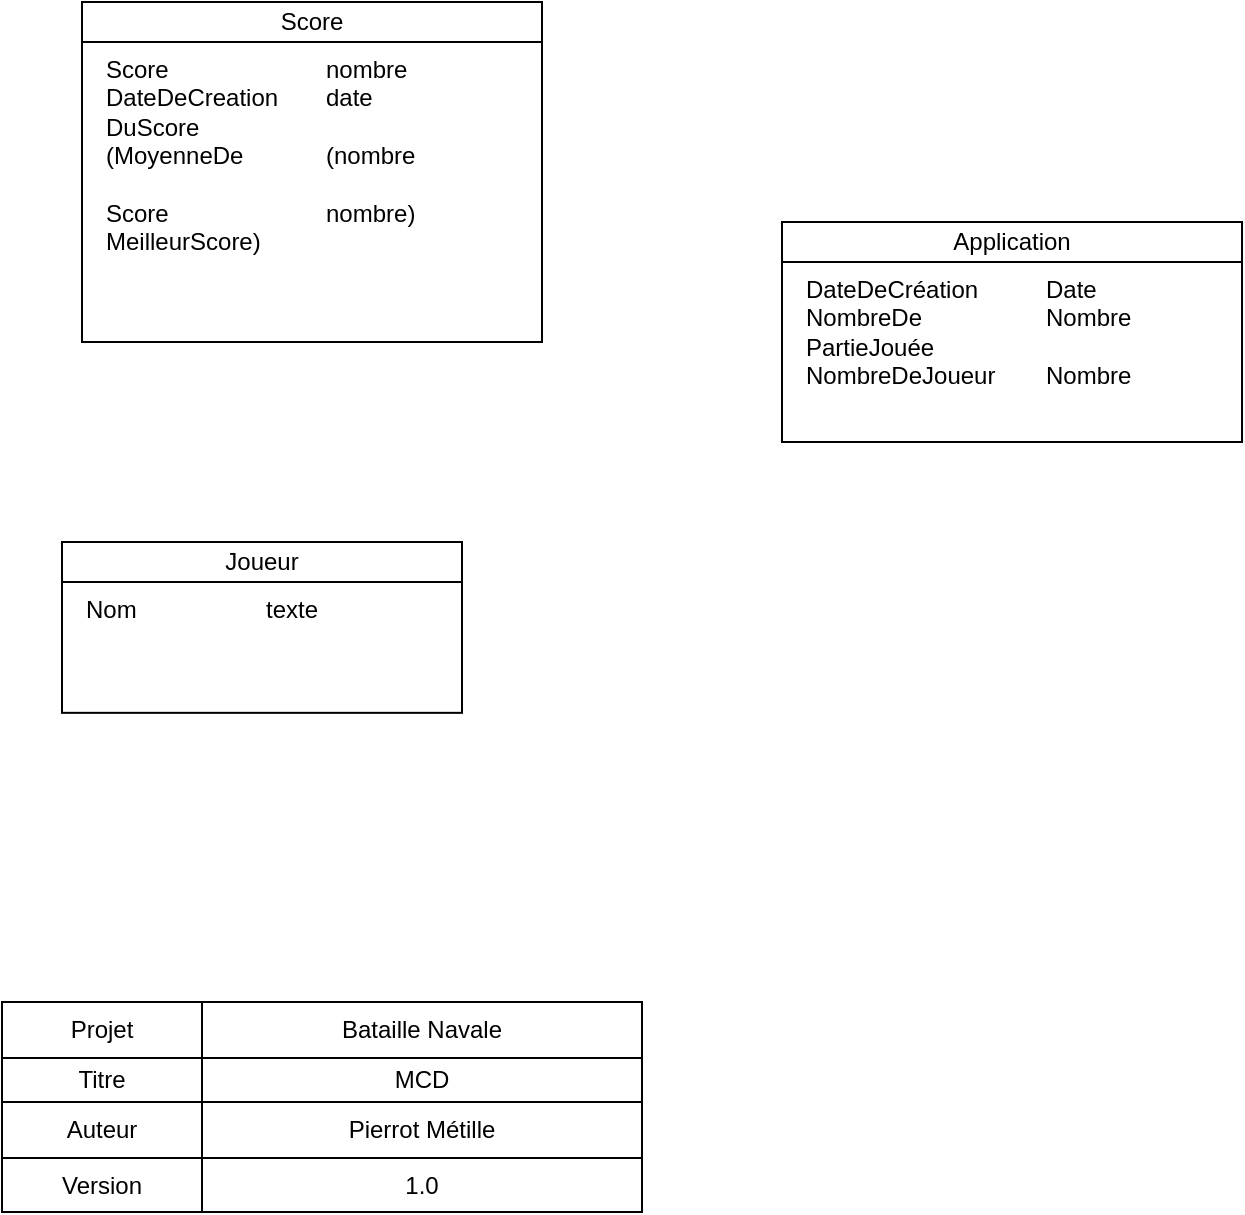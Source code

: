 <mxfile version="13.9.9" type="device"><diagram name="Page-1" id="2ca16b54-16f6-2749-3443-fa8db7711227"><mxGraphModel dx="1326" dy="806" grid="1" gridSize="10" guides="1" tooltips="1" connect="1" arrows="1" fold="1" page="1" pageScale="1" pageWidth="1100" pageHeight="850" background="#ffffff" math="0" shadow="0"><root><mxCell id="0"/><mxCell id="1" parent="0"/><mxCell id="2ed32ef02a7f4228-1" value="&lt;div style=&quot;box-sizing: border-box ; width: 100% ; padding: 2px&quot;&gt;&lt;br&gt;&lt;/div&gt;" style="verticalAlign=top;align=center;overflow=fill;html=1;shadow=0;comic=0;labelBackgroundColor=none;strokeColor=#000000;strokeWidth=1;fillColor=#ffffff;fontFamily=Verdana;fontSize=12;fontColor=#000000;" parent="1" vertex="1"><mxGeometry x="100" y="390" width="200" height="85.42" as="geometry"/></mxCell><mxCell id="SjU_2BTI9DgWFUzOwO9X-2" value="Joueur" style="whiteSpace=wrap;html=1;" parent="1" vertex="1"><mxGeometry x="100" y="390" width="200" height="20" as="geometry"/></mxCell><mxCell id="SjU_2BTI9DgWFUzOwO9X-4" value="Nom" style="text;html=1;strokeColor=none;fillColor=none;align=left;verticalAlign=top;whiteSpace=wrap;" parent="1" vertex="1"><mxGeometry x="110" y="410" width="90" height="70" as="geometry"/></mxCell><mxCell id="SjU_2BTI9DgWFUzOwO9X-6" value="texte" style="text;html=1;strokeColor=none;fillColor=none;align=left;verticalAlign=top;whiteSpace=wrap;" parent="1" vertex="1"><mxGeometry x="200" y="410" width="99" height="65.42" as="geometry"/></mxCell><mxCell id="T0Hc3pSAEqjk6suuljC6-1" value="" style="shape=table;html=1;whiteSpace=wrap;startSize=0;container=1;collapsible=0;childLayout=tableLayout;" parent="1" vertex="1"><mxGeometry x="70" y="620" width="320" height="105" as="geometry"/></mxCell><mxCell id="T0Hc3pSAEqjk6suuljC6-2" value="" style="shape=partialRectangle;html=1;whiteSpace=wrap;collapsible=0;dropTarget=0;pointerEvents=0;fillColor=none;top=0;left=0;bottom=0;right=0;points=[[0,0.5],[1,0.5]];portConstraint=eastwest;" parent="T0Hc3pSAEqjk6suuljC6-1" vertex="1"><mxGeometry width="320" height="28" as="geometry"/></mxCell><mxCell id="T0Hc3pSAEqjk6suuljC6-3" value="Projet" style="shape=partialRectangle;html=1;whiteSpace=wrap;connectable=0;overflow=hidden;fillColor=none;top=0;left=0;bottom=0;right=0;" parent="T0Hc3pSAEqjk6suuljC6-2" vertex="1"><mxGeometry width="100" height="28" as="geometry"/></mxCell><mxCell id="T0Hc3pSAEqjk6suuljC6-4" value="Bataille Navale" style="shape=partialRectangle;html=1;whiteSpace=wrap;connectable=0;overflow=hidden;fillColor=none;top=0;left=0;bottom=0;right=0;" parent="T0Hc3pSAEqjk6suuljC6-2" vertex="1"><mxGeometry x="100" width="220" height="28" as="geometry"/></mxCell><mxCell id="T0Hc3pSAEqjk6suuljC6-5" value="" style="shape=partialRectangle;html=1;whiteSpace=wrap;collapsible=0;dropTarget=0;pointerEvents=0;fillColor=none;top=0;left=0;bottom=0;right=0;points=[[0,0.5],[1,0.5]];portConstraint=eastwest;" parent="T0Hc3pSAEqjk6suuljC6-1" vertex="1"><mxGeometry y="28" width="320" height="22" as="geometry"/></mxCell><mxCell id="T0Hc3pSAEqjk6suuljC6-6" value="Titre" style="shape=partialRectangle;html=1;whiteSpace=wrap;connectable=0;overflow=hidden;fillColor=none;top=0;left=0;bottom=0;right=0;" parent="T0Hc3pSAEqjk6suuljC6-5" vertex="1"><mxGeometry width="100" height="22" as="geometry"/></mxCell><mxCell id="T0Hc3pSAEqjk6suuljC6-7" value="MCD" style="shape=partialRectangle;html=1;whiteSpace=wrap;connectable=0;overflow=hidden;fillColor=none;top=0;left=0;bottom=0;right=0;" parent="T0Hc3pSAEqjk6suuljC6-5" vertex="1"><mxGeometry x="100" width="220" height="22" as="geometry"/></mxCell><mxCell id="T0Hc3pSAEqjk6suuljC6-8" value="" style="shape=partialRectangle;html=1;whiteSpace=wrap;collapsible=0;dropTarget=0;pointerEvents=0;fillColor=none;top=0;left=0;bottom=0;right=0;points=[[0,0.5],[1,0.5]];portConstraint=eastwest;" parent="T0Hc3pSAEqjk6suuljC6-1" vertex="1"><mxGeometry y="50" width="320" height="28" as="geometry"/></mxCell><mxCell id="T0Hc3pSAEqjk6suuljC6-9" value="Auteur" style="shape=partialRectangle;html=1;whiteSpace=wrap;connectable=0;overflow=hidden;fillColor=none;top=0;left=0;bottom=0;right=0;" parent="T0Hc3pSAEqjk6suuljC6-8" vertex="1"><mxGeometry width="100" height="28" as="geometry"/></mxCell><mxCell id="T0Hc3pSAEqjk6suuljC6-10" value="Pierrot Métille" style="shape=partialRectangle;html=1;whiteSpace=wrap;connectable=0;overflow=hidden;fillColor=none;top=0;left=0;bottom=0;right=0;" parent="T0Hc3pSAEqjk6suuljC6-8" vertex="1"><mxGeometry x="100" width="220" height="28" as="geometry"/></mxCell><mxCell id="T0Hc3pSAEqjk6suuljC6-11" value="" style="shape=partialRectangle;html=1;whiteSpace=wrap;collapsible=0;dropTarget=0;pointerEvents=0;fillColor=none;top=0;left=0;bottom=0;right=0;points=[[0,0.5],[1,0.5]];portConstraint=eastwest;" parent="T0Hc3pSAEqjk6suuljC6-1" vertex="1"><mxGeometry y="78" width="320" height="27" as="geometry"/></mxCell><mxCell id="T0Hc3pSAEqjk6suuljC6-12" value="Version" style="shape=partialRectangle;html=1;whiteSpace=wrap;connectable=0;overflow=hidden;fillColor=none;top=0;left=0;bottom=0;right=0;" parent="T0Hc3pSAEqjk6suuljC6-11" vertex="1"><mxGeometry width="100" height="27" as="geometry"/></mxCell><mxCell id="T0Hc3pSAEqjk6suuljC6-13" value="1.0" style="shape=partialRectangle;html=1;whiteSpace=wrap;connectable=0;overflow=hidden;fillColor=none;top=0;left=0;bottom=0;right=0;" parent="T0Hc3pSAEqjk6suuljC6-11" vertex="1"><mxGeometry x="100" width="220" height="27" as="geometry"/></mxCell><mxCell id="ca6mNb_ixxbvKTXr_WI8-11" value="&lt;div style=&quot;box-sizing: border-box ; width: 100% ; padding: 2px&quot;&gt;&lt;br&gt;&lt;/div&gt;" style="verticalAlign=top;align=center;overflow=fill;html=1;shadow=0;comic=0;labelBackgroundColor=none;strokeColor=#000000;strokeWidth=1;fillColor=#ffffff;fontFamily=Verdana;fontSize=12;fontColor=#000000;" parent="1" vertex="1"><mxGeometry x="460" y="230" width="230" height="110" as="geometry"/></mxCell><mxCell id="ca6mNb_ixxbvKTXr_WI8-12" value="Application" style="whiteSpace=wrap;html=1;" parent="1" vertex="1"><mxGeometry x="460" y="230" width="230" height="20" as="geometry"/></mxCell><mxCell id="ca6mNb_ixxbvKTXr_WI8-13" value="DateDeCréation&lt;br&gt;NombreDe&lt;br&gt;PartieJouée&lt;br&gt;NombreDeJoueur&lt;br&gt;" style="text;html=1;strokeColor=none;fillColor=none;align=left;verticalAlign=top;whiteSpace=wrap;" parent="1" vertex="1"><mxGeometry x="470" y="250" width="90" height="90" as="geometry"/></mxCell><mxCell id="ca6mNb_ixxbvKTXr_WI8-14" value="Date&lt;br&gt;Nombre&lt;br&gt;&lt;br&gt;Nombre" style="text;html=1;strokeColor=none;fillColor=none;align=left;verticalAlign=top;whiteSpace=wrap;" parent="1" vertex="1"><mxGeometry x="590" y="250" width="99" height="90" as="geometry"/></mxCell><mxCell id="ca6mNb_ixxbvKTXr_WI8-15" value="&lt;div style=&quot;box-sizing: border-box ; width: 100% ; padding: 2px&quot;&gt;&lt;br&gt;&lt;/div&gt;" style="verticalAlign=top;align=center;overflow=fill;html=1;shadow=0;comic=0;labelBackgroundColor=none;strokeColor=#000000;strokeWidth=1;fillColor=#ffffff;fontFamily=Verdana;fontSize=12;fontColor=#000000;" parent="1" vertex="1"><mxGeometry x="110" y="120" width="230" height="170" as="geometry"/></mxCell><mxCell id="ca6mNb_ixxbvKTXr_WI8-16" value="Score" style="whiteSpace=wrap;html=1;" parent="1" vertex="1"><mxGeometry x="110" y="120" width="230" height="20" as="geometry"/></mxCell><mxCell id="ca6mNb_ixxbvKTXr_WI8-17" value="Score&lt;br&gt;DateDeCreation&lt;br&gt;DuScore&lt;br&gt;(MoyenneDe&lt;br&gt;&lt;br&gt;Score&lt;br&gt;MeilleurScore)&amp;nbsp;" style="text;html=1;strokeColor=none;fillColor=none;align=left;verticalAlign=top;whiteSpace=wrap;" parent="1" vertex="1"><mxGeometry x="120" y="140" width="90" height="150" as="geometry"/></mxCell><mxCell id="ca6mNb_ixxbvKTXr_WI8-18" value="nombre&lt;br&gt;date&lt;br&gt;&lt;br&gt;(nombre&lt;br&gt;&lt;br&gt;nombre)" style="text;html=1;strokeColor=none;fillColor=none;align=left;verticalAlign=top;whiteSpace=wrap;" parent="1" vertex="1"><mxGeometry x="230" y="140" width="109" height="150" as="geometry"/></mxCell></root></mxGraphModel></diagram></mxfile>